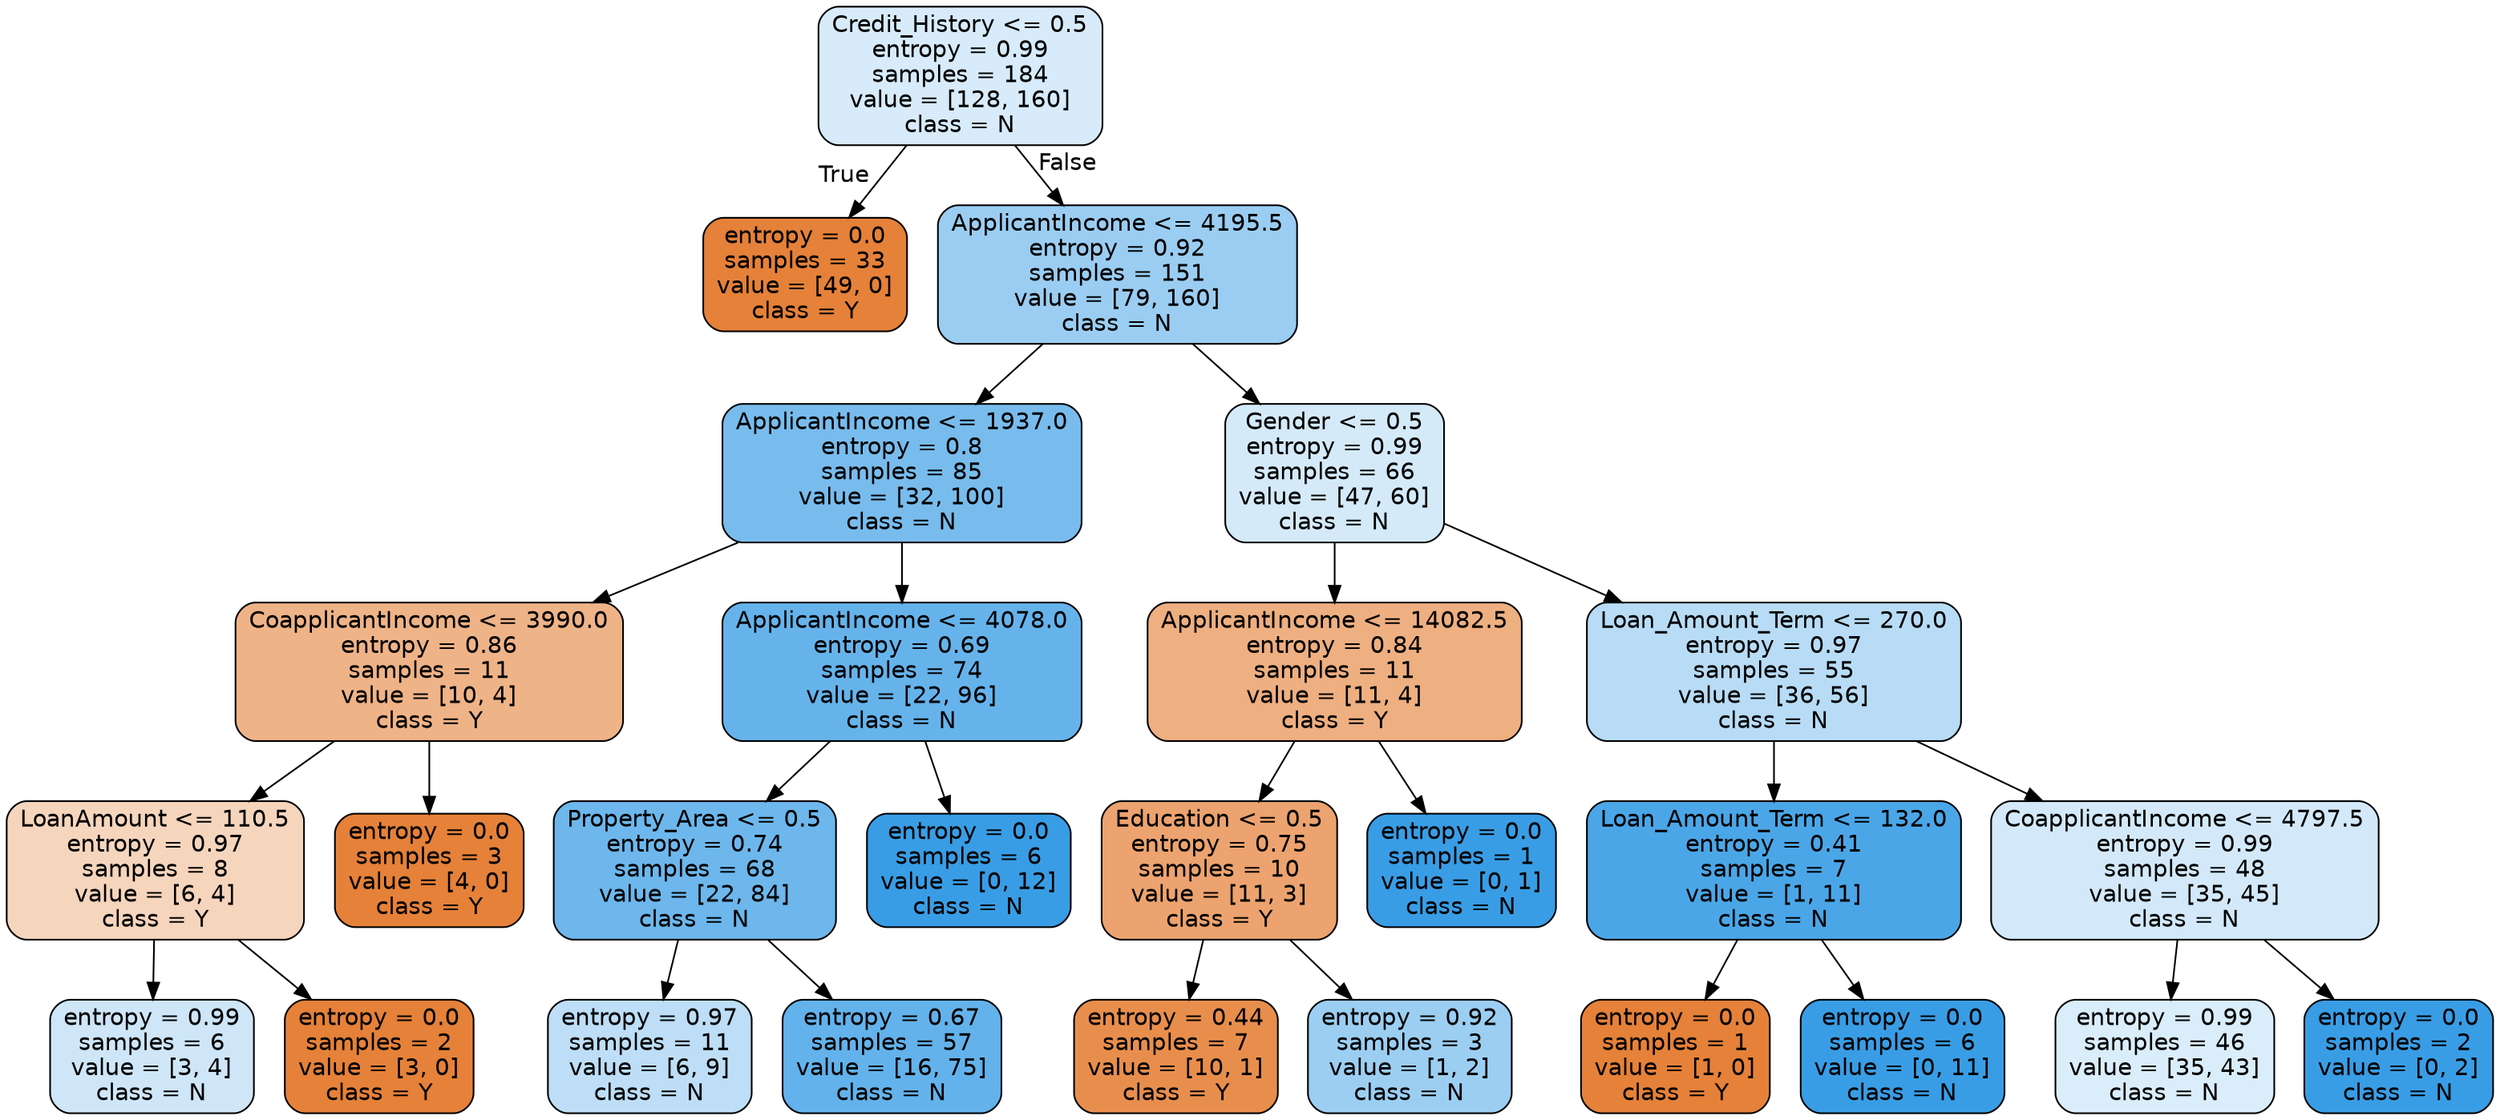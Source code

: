 digraph Tree {
node [shape=box, style="filled, rounded", color="black", fontname=helvetica] ;
edge [fontname=helvetica] ;
0 [label="Credit_History <= 0.5\nentropy = 0.99\nsamples = 184\nvalue = [128, 160]\nclass = N", fillcolor="#d7ebfa"] ;
1 [label="entropy = 0.0\nsamples = 33\nvalue = [49, 0]\nclass = Y", fillcolor="#e58139"] ;
0 -> 1 [labeldistance=2.5, labelangle=45, headlabel="True"] ;
2 [label="ApplicantIncome <= 4195.5\nentropy = 0.92\nsamples = 151\nvalue = [79, 160]\nclass = N", fillcolor="#9bcdf2"] ;
0 -> 2 [labeldistance=2.5, labelangle=-45, headlabel="False"] ;
3 [label="ApplicantIncome <= 1937.0\nentropy = 0.8\nsamples = 85\nvalue = [32, 100]\nclass = N", fillcolor="#78bced"] ;
2 -> 3 ;
4 [label="CoapplicantIncome <= 3990.0\nentropy = 0.86\nsamples = 11\nvalue = [10, 4]\nclass = Y", fillcolor="#efb388"] ;
3 -> 4 ;
5 [label="LoanAmount <= 110.5\nentropy = 0.97\nsamples = 8\nvalue = [6, 4]\nclass = Y", fillcolor="#f6d5bd"] ;
4 -> 5 ;
6 [label="entropy = 0.99\nsamples = 6\nvalue = [3, 4]\nclass = N", fillcolor="#cee6f8"] ;
5 -> 6 ;
7 [label="entropy = 0.0\nsamples = 2\nvalue = [3, 0]\nclass = Y", fillcolor="#e58139"] ;
5 -> 7 ;
8 [label="entropy = 0.0\nsamples = 3\nvalue = [4, 0]\nclass = Y", fillcolor="#e58139"] ;
4 -> 8 ;
9 [label="ApplicantIncome <= 4078.0\nentropy = 0.69\nsamples = 74\nvalue = [22, 96]\nclass = N", fillcolor="#66b3eb"] ;
3 -> 9 ;
10 [label="Property_Area <= 0.5\nentropy = 0.74\nsamples = 68\nvalue = [22, 84]\nclass = N", fillcolor="#6db7ec"] ;
9 -> 10 ;
11 [label="entropy = 0.97\nsamples = 11\nvalue = [6, 9]\nclass = N", fillcolor="#bddef6"] ;
10 -> 11 ;
12 [label="entropy = 0.67\nsamples = 57\nvalue = [16, 75]\nclass = N", fillcolor="#63b2eb"] ;
10 -> 12 ;
13 [label="entropy = 0.0\nsamples = 6\nvalue = [0, 12]\nclass = N", fillcolor="#399de5"] ;
9 -> 13 ;
14 [label="Gender <= 0.5\nentropy = 0.99\nsamples = 66\nvalue = [47, 60]\nclass = N", fillcolor="#d4eaf9"] ;
2 -> 14 ;
15 [label="ApplicantIncome <= 14082.5\nentropy = 0.84\nsamples = 11\nvalue = [11, 4]\nclass = Y", fillcolor="#eeaf81"] ;
14 -> 15 ;
16 [label="Education <= 0.5\nentropy = 0.75\nsamples = 10\nvalue = [11, 3]\nclass = Y", fillcolor="#eca36f"] ;
15 -> 16 ;
17 [label="entropy = 0.44\nsamples = 7\nvalue = [10, 1]\nclass = Y", fillcolor="#e88e4d"] ;
16 -> 17 ;
18 [label="entropy = 0.92\nsamples = 3\nvalue = [1, 2]\nclass = N", fillcolor="#9ccef2"] ;
16 -> 18 ;
19 [label="entropy = 0.0\nsamples = 1\nvalue = [0, 1]\nclass = N", fillcolor="#399de5"] ;
15 -> 19 ;
20 [label="Loan_Amount_Term <= 270.0\nentropy = 0.97\nsamples = 55\nvalue = [36, 56]\nclass = N", fillcolor="#b8dcf6"] ;
14 -> 20 ;
21 [label="Loan_Amount_Term <= 132.0\nentropy = 0.41\nsamples = 7\nvalue = [1, 11]\nclass = N", fillcolor="#4ba6e7"] ;
20 -> 21 ;
22 [label="entropy = 0.0\nsamples = 1\nvalue = [1, 0]\nclass = Y", fillcolor="#e58139"] ;
21 -> 22 ;
23 [label="entropy = 0.0\nsamples = 6\nvalue = [0, 11]\nclass = N", fillcolor="#399de5"] ;
21 -> 23 ;
24 [label="CoapplicantIncome <= 4797.5\nentropy = 0.99\nsamples = 48\nvalue = [35, 45]\nclass = N", fillcolor="#d3e9f9"] ;
20 -> 24 ;
25 [label="entropy = 0.99\nsamples = 46\nvalue = [35, 43]\nclass = N", fillcolor="#daedfa"] ;
24 -> 25 ;
26 [label="entropy = 0.0\nsamples = 2\nvalue = [0, 2]\nclass = N", fillcolor="#399de5"] ;
24 -> 26 ;
}